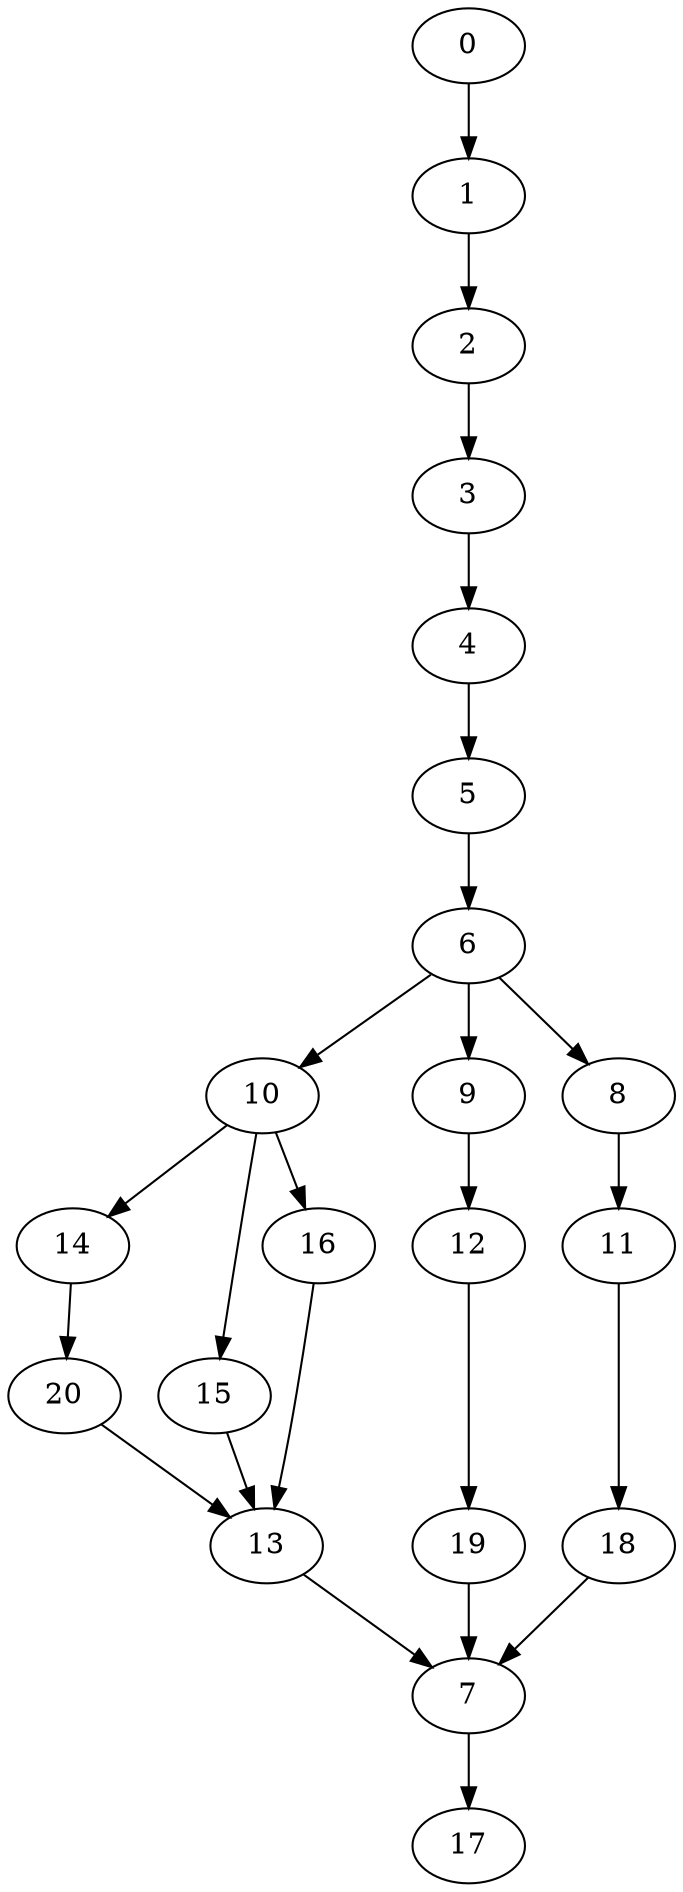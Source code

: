 digraph "SeriesParallel-MaxBf-3_Nodes_21_CCR_0.10_WeightType_Random#5" {
	graph ["Duplicate states"=0,
		GraphType=S_P,
		"Max states in OPEN"=0,
		Modes="120000ms; topo-ordered tasks, ; Pruning: task equivalence, fixed order ready list, ; F-value: ; Optimisation: best schedule length (\
SL) optimisation on equal, ",
		NumberOfTasks=21,
		"Pruned using list schedule length"=120778,
		"States removed from OPEN"=0,
		TargetSystem="Homogeneous-2",
		"Time to schedule (ms)"=1016,
		"Total idle time"=705,
		"Total schedule length"=1230,
		"Total sequential time"=1612,
		"Total states created"=340477
	];
	0	["Finish time"=85,
		Processor=0,
		"Start time"=0,
		Weight=85];
	1	["Finish time"=183,
		Processor=0,
		"Start time"=85,
		Weight=98];
	0 -> 1	[Weight=7];
	2	["Finish time"=281,
		Processor=0,
		"Start time"=183,
		Weight=98];
	1 -> 2	[Weight=7];
	3	["Finish time"=379,
		Processor=0,
		"Start time"=281,
		Weight=98];
	2 -> 3	[Weight=5];
	4	["Finish time"=501,
		Processor=0,
		"Start time"=379,
		Weight=122];
	3 -> 4	[Weight=7];
	5	["Finish time"=574,
		Processor=0,
		"Start time"=501,
		Weight=73];
	4 -> 5	[Weight=2];
	6	["Finish time"=696,
		Processor=0,
		"Start time"=574,
		Weight=122];
	5 -> 6	[Weight=3];
	10	["Finish time"=754,
		Processor=1,
		"Start time"=705,
		Weight=49];
	6 -> 10	[Weight=9];
	9	["Finish time"=791,
		Processor=1,
		"Start time"=754,
		Weight=37];
	6 -> 9	[Weight=10];
	8	["Finish time"=757,
		Processor=0,
		"Start time"=696,
		Weight=61];
	6 -> 8	[Weight=7];
	14	["Finish time"=852,
		Processor=1,
		"Start time"=791,
		Weight=61];
	10 -> 14	[Weight=2];
	15	["Finish time"=986,
		Processor=1,
		"Start time"=876,
		Weight=110];
	10 -> 15	[Weight=6];
	16	["Finish time"=891,
		Processor=0,
		"Start time"=830,
		Weight=61];
	10 -> 16	[Weight=3];
	20	["Finish time"=940,
		Processor=0,
		"Start time"=891,
		Weight=49];
	14 -> 20	[Weight=10];
	13	["Finish time"=1096,
		Processor=1,
		"Start time"=986,
		Weight=110];
	15 -> 13	[Weight=3];
	12	["Finish time"=1038,
		Processor=0,
		"Start time"=940,
		Weight=98];
	9 -> 12	[Weight=10];
	11	["Finish time"=830,
		Processor=0,
		"Start time"=757,
		Weight=73];
	8 -> 11	[Weight=9];
	16 -> 13	[Weight=7];
	20 -> 13	[Weight=2];
	19	["Finish time"=1087,
		Processor=0,
		"Start time"=1038,
		Weight=49];
	12 -> 19	[Weight=8];
	7	["Finish time"=1169,
		Processor=1,
		"Start time"=1096,
		Weight=73];
	13 -> 7	[Weight=9];
	18	["Finish time"=876,
		Processor=1,
		"Start time"=852,
		Weight=24];
	11 -> 18	[Weight=10];
	19 -> 7	[Weight=9];
	18 -> 7	[Weight=10];
	17	["Finish time"=1230,
		Processor=1,
		"Start time"=1169,
		Weight=61];
	7 -> 17	[Weight=6];
}
